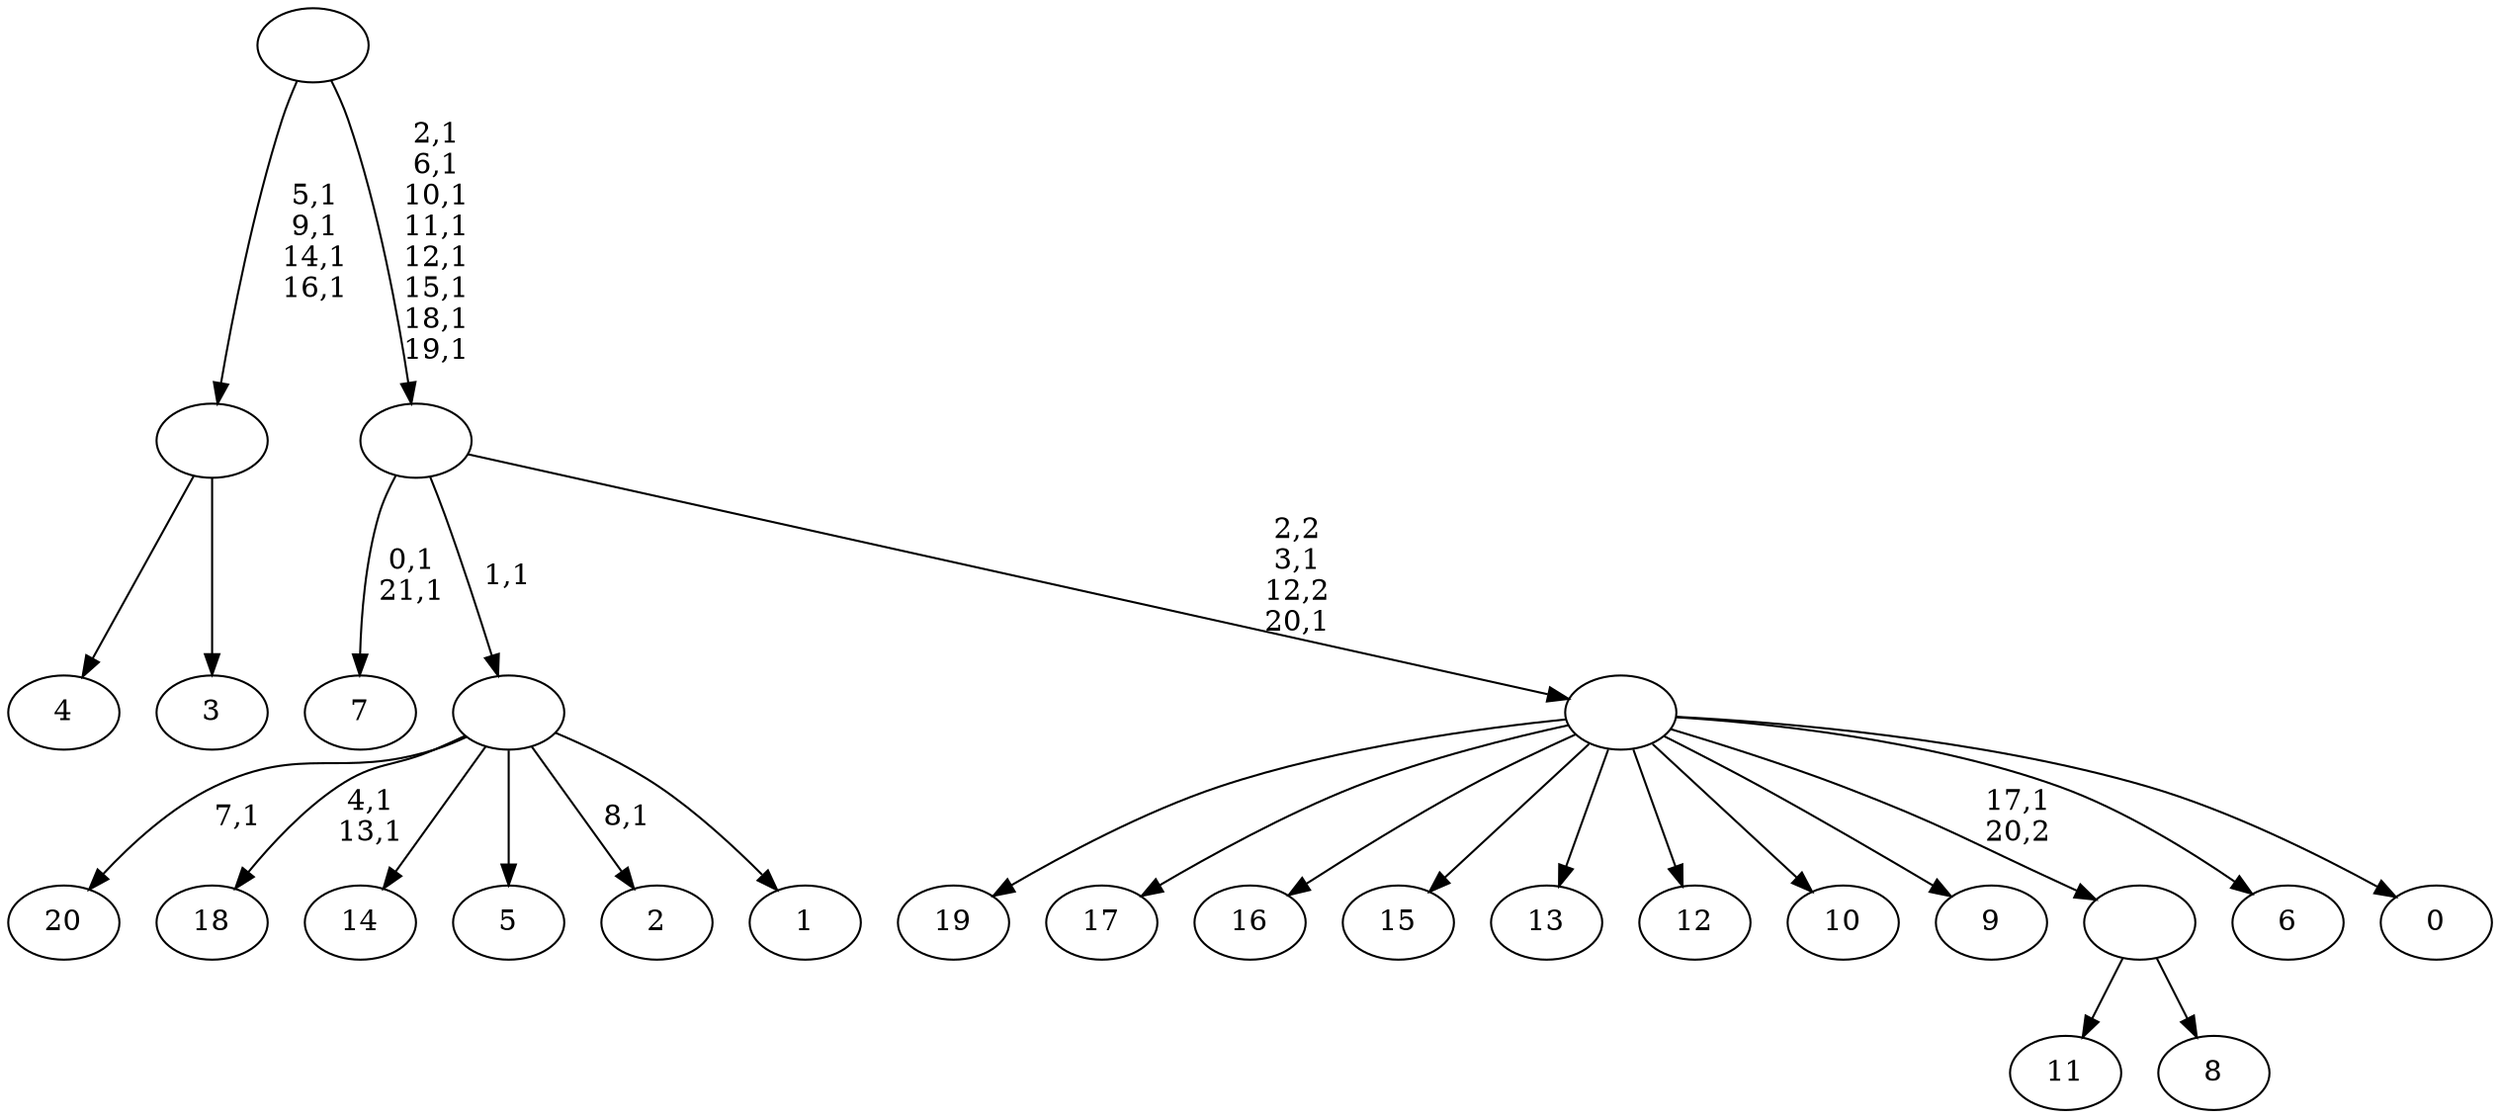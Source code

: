 digraph T {
	43 [label="20"]
	41 [label="19"]
	40 [label="18"]
	37 [label="17"]
	36 [label="16"]
	35 [label="15"]
	34 [label="14"]
	33 [label="13"]
	32 [label="12"]
	31 [label="11"]
	30 [label="10"]
	29 [label="9"]
	28 [label="8"]
	27 [label=""]
	26 [label="7"]
	23 [label="6"]
	22 [label="5"]
	21 [label="4"]
	20 [label="3"]
	19 [label=""]
	15 [label="2"]
	13 [label="1"]
	12 [label=""]
	11 [label="0"]
	10 [label=""]
	8 [label=""]
	0 [label=""]
	27 -> 31 [label=""]
	27 -> 28 [label=""]
	19 -> 21 [label=""]
	19 -> 20 [label=""]
	12 -> 15 [label="8,1"]
	12 -> 40 [label="4,1\n13,1"]
	12 -> 43 [label="7,1"]
	12 -> 34 [label=""]
	12 -> 22 [label=""]
	12 -> 13 [label=""]
	10 -> 41 [label=""]
	10 -> 37 [label=""]
	10 -> 36 [label=""]
	10 -> 35 [label=""]
	10 -> 33 [label=""]
	10 -> 32 [label=""]
	10 -> 30 [label=""]
	10 -> 29 [label=""]
	10 -> 27 [label="17,1\n20,2"]
	10 -> 23 [label=""]
	10 -> 11 [label=""]
	8 -> 10 [label="2,2\n3,1\n12,2\n20,1"]
	8 -> 26 [label="0,1\n21,1"]
	8 -> 12 [label="1,1"]
	0 -> 8 [label="2,1\n6,1\n10,1\n11,1\n12,1\n15,1\n18,1\n19,1"]
	0 -> 19 [label="5,1\n9,1\n14,1\n16,1"]
}
